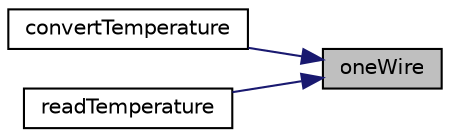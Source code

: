 digraph "oneWire"
{
 // LATEX_PDF_SIZE
  bgcolor="transparent";
  edge [fontname="Helvetica",fontsize="10",labelfontname="Helvetica",labelfontsize="10"];
  node [fontname="Helvetica",fontsize="10",shape=record];
  rankdir="RL";
  Node1 [label="oneWire",height=0.2,width=0.4,color="black", fillcolor="grey75", style="filled", fontcolor="black",tooltip=" "];
  Node1 -> Node2 [dir="back",color="midnightblue",fontsize="10",style="solid",fontname="Helvetica"];
  Node2 [label="convertTemperature",height=0.2,width=0.4,color="black",URL="$Mk2__3phase__RFdatalog__temp_8ino.html#adf2c5c520260e6f2be918c72a0b7614d",tooltip="Convert the internal value read from the sensor to a value in °C."];
  Node1 -> Node3 [dir="back",color="midnightblue",fontsize="10",style="solid",fontname="Helvetica"];
  Node3 [label="readTemperature",height=0.2,width=0.4,color="black",URL="$Mk2__3phase__RFdatalog__temp_8ino.html#a25d96f58fa31053a5f4417fb2a8045ba",tooltip="Read the temperature."];
}
